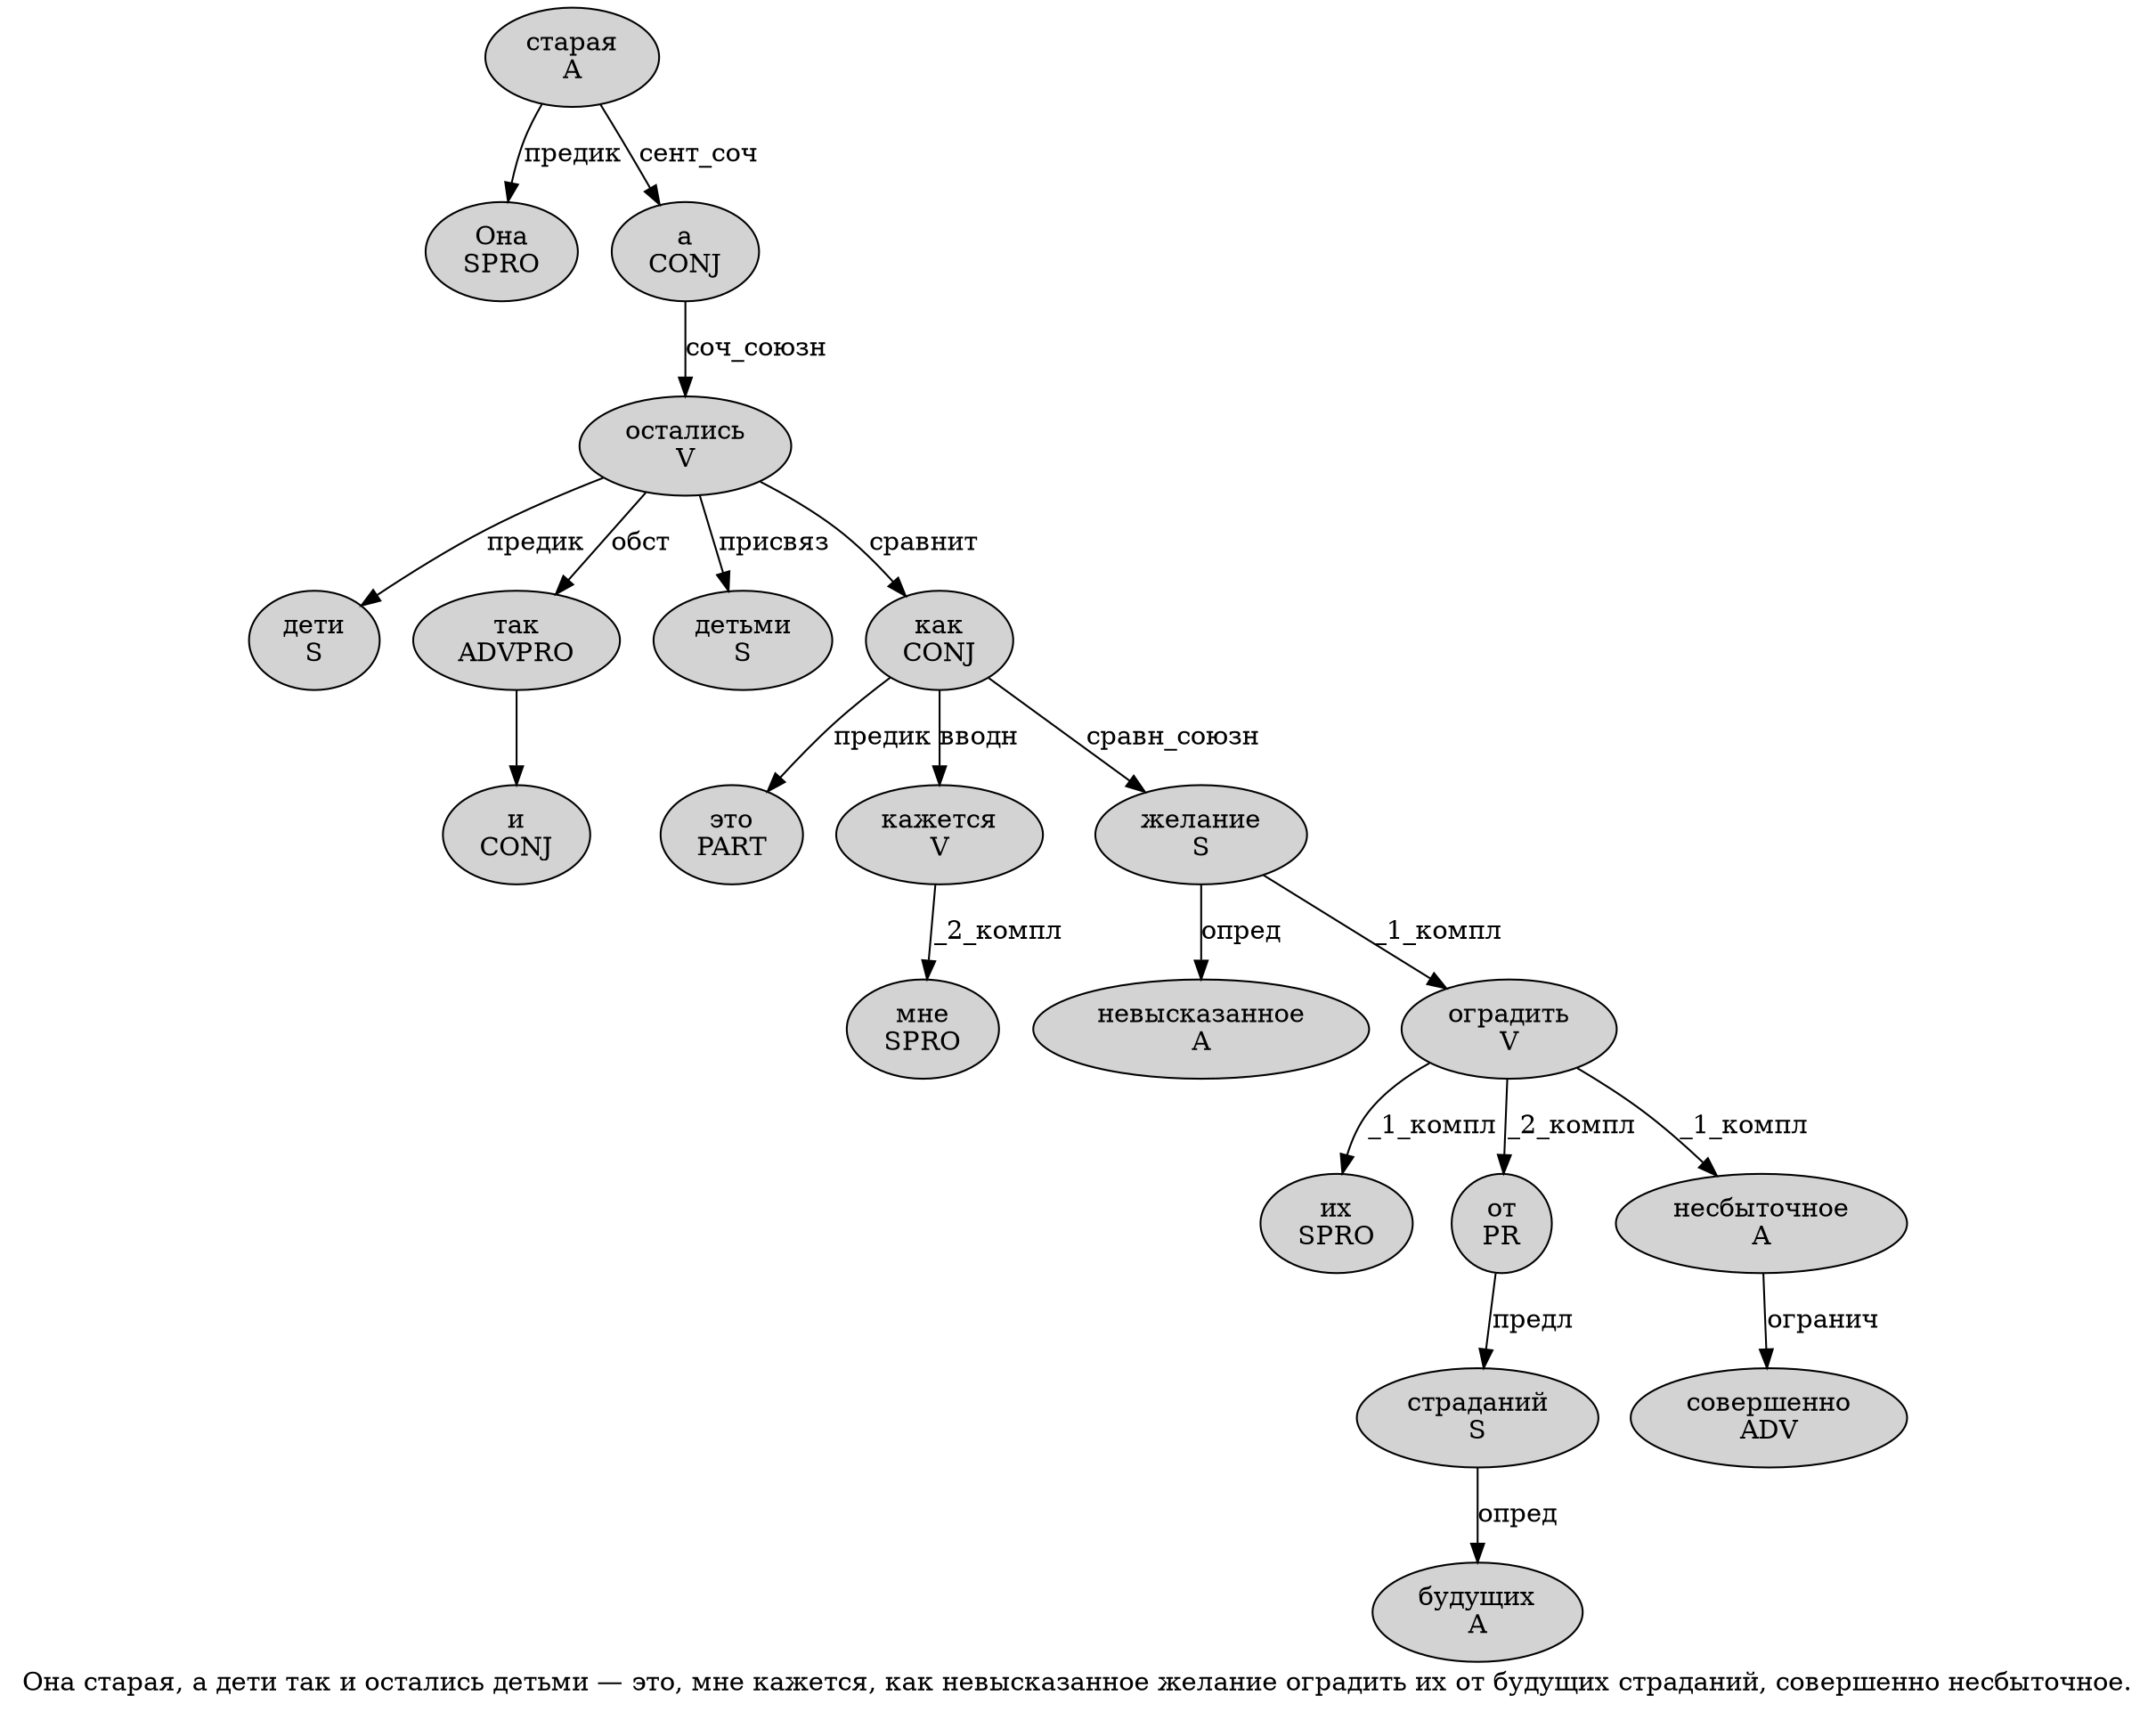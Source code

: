 digraph SENTENCE_2012 {
	graph [label="Она старая, а дети так и остались детьми — это, мне кажется, как невысказанное желание оградить их от будущих страданий, совершенно несбыточное."]
	node [style=filled]
		0 [label="Она
SPRO" color="" fillcolor=lightgray penwidth=1 shape=ellipse]
		1 [label="старая
A" color="" fillcolor=lightgray penwidth=1 shape=ellipse]
		3 [label="а
CONJ" color="" fillcolor=lightgray penwidth=1 shape=ellipse]
		4 [label="дети
S" color="" fillcolor=lightgray penwidth=1 shape=ellipse]
		5 [label="так
ADVPRO" color="" fillcolor=lightgray penwidth=1 shape=ellipse]
		6 [label="и
CONJ" color="" fillcolor=lightgray penwidth=1 shape=ellipse]
		7 [label="остались
V" color="" fillcolor=lightgray penwidth=1 shape=ellipse]
		8 [label="детьми
S" color="" fillcolor=lightgray penwidth=1 shape=ellipse]
		10 [label="это
PART" color="" fillcolor=lightgray penwidth=1 shape=ellipse]
		12 [label="мне
SPRO" color="" fillcolor=lightgray penwidth=1 shape=ellipse]
		13 [label="кажется
V" color="" fillcolor=lightgray penwidth=1 shape=ellipse]
		15 [label="как
CONJ" color="" fillcolor=lightgray penwidth=1 shape=ellipse]
		16 [label="невысказанное
A" color="" fillcolor=lightgray penwidth=1 shape=ellipse]
		17 [label="желание
S" color="" fillcolor=lightgray penwidth=1 shape=ellipse]
		18 [label="оградить
V" color="" fillcolor=lightgray penwidth=1 shape=ellipse]
		19 [label="их
SPRO" color="" fillcolor=lightgray penwidth=1 shape=ellipse]
		20 [label="от
PR" color="" fillcolor=lightgray penwidth=1 shape=ellipse]
		21 [label="будущих
A" color="" fillcolor=lightgray penwidth=1 shape=ellipse]
		22 [label="страданий
S" color="" fillcolor=lightgray penwidth=1 shape=ellipse]
		24 [label="совершенно
ADV" color="" fillcolor=lightgray penwidth=1 shape=ellipse]
		25 [label="несбыточное
A" color="" fillcolor=lightgray penwidth=1 shape=ellipse]
			1 -> 0 [label="предик"]
			1 -> 3 [label="сент_соч"]
			18 -> 19 [label="_1_компл"]
			18 -> 20 [label="_2_компл"]
			18 -> 25 [label="_1_компл"]
			5 -> 6
			7 -> 4 [label="предик"]
			7 -> 5 [label="обст"]
			7 -> 8 [label="присвяз"]
			7 -> 15 [label="сравнит"]
			15 -> 10 [label="предик"]
			15 -> 13 [label="вводн"]
			15 -> 17 [label="сравн_союзн"]
			3 -> 7 [label="соч_союзн"]
			20 -> 22 [label="предл"]
			13 -> 12 [label="_2_компл"]
			17 -> 16 [label="опред"]
			17 -> 18 [label="_1_компл"]
			25 -> 24 [label="огранич"]
			22 -> 21 [label="опред"]
}